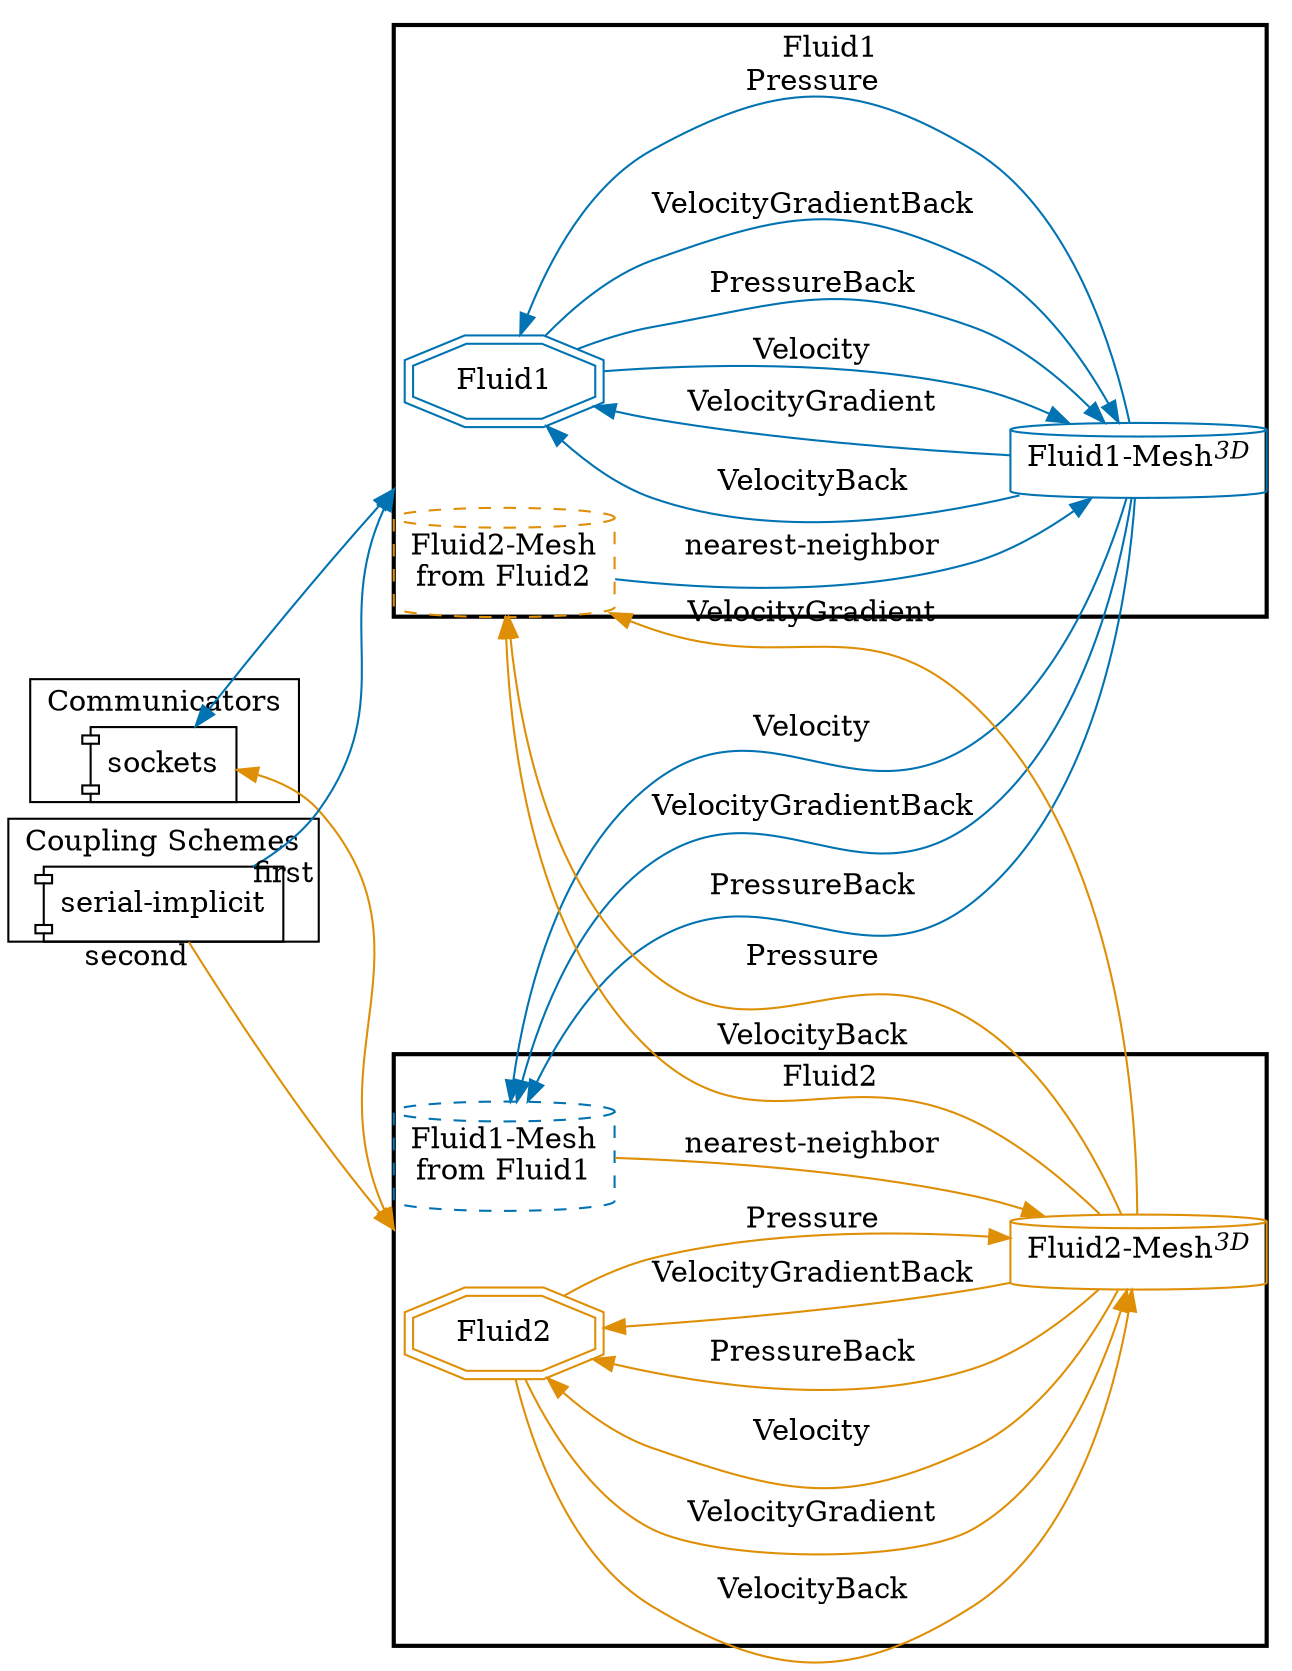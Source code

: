 digraph G {
compound=True;
layout=dot;
margin=0;
overlap=scale;
rankdir=LR;
splines=true;
subgraph cluster_m2n {
label="Communicators";
"m2n-Fluid1-Fluid2" [label="sockets", shape=component];
}

subgraph cluster_cpl {
label="Coupling Schemes";
"cpl-Fluid1-Fluid2" [label="serial-implicit", shape=component];
}

subgraph cluster_Fluid1 {
label="Fluid1";
style=bold;
"Fluid1" [color="#0173B2", shape=doubleoctagon];
"Fluid1-Fluid1-Mesh" [color="#0173B2", label=<Fluid1-Mesh<SUP><I>3D</I></SUP>>, shape=cylinder];
"Fluid1-Fluid2-Mesh" [color="#DE8F05", label="Fluid2-Mesh
from Fluid2", shape=cylinder, style=dashed];
"Fluid1-Fluid1-Mesh" -> "Fluid1"  [color="#0173B2", label="Pressure", tooltip=scalar];
"Fluid1-Fluid1-Mesh" -> "Fluid1"  [color="#0173B2", label="VelocityBack", tooltip=vector];
"Fluid1-Fluid1-Mesh" -> "Fluid1"  [color="#0173B2", label="VelocityGradient", tooltip=vector];
"Fluid1" -> "Fluid1-Fluid1-Mesh"  [color="#0173B2", label="Velocity", tooltip=vector];
"Fluid1" -> "Fluid1-Fluid1-Mesh"  [color="#0173B2", label="PressureBack", tooltip=scalar];
"Fluid1" -> "Fluid1-Fluid1-Mesh"  [color="#0173B2", label="VelocityGradientBack", tooltip=vector];
"Fluid1-Fluid2-Mesh" -> "Fluid1-Fluid1-Mesh"  [color="#0173B2", label="nearest-neighbor"];
}

subgraph cluster_Fluid2 {
label="Fluid2";
style=bold;
"Fluid2" [color="#DE8F05", shape=doubleoctagon];
"Fluid2-Fluid2-Mesh" [color="#DE8F05", label=<Fluid2-Mesh<SUP><I>3D</I></SUP>>, shape=cylinder];
"Fluid2-Fluid1-Mesh" [color="#0173B2", label="Fluid1-Mesh
from Fluid1", shape=cylinder, style=dashed];
"Fluid2-Fluid2-Mesh" -> "Fluid2"  [color="#DE8F05", label="Velocity", tooltip=vector];
"Fluid2-Fluid2-Mesh" -> "Fluid2"  [color="#DE8F05", label="PressureBack", tooltip=scalar];
"Fluid2-Fluid2-Mesh" -> "Fluid2"  [color="#DE8F05", label="VelocityGradientBack", tooltip=vector];
"Fluid2" -> "Fluid2-Fluid2-Mesh"  [color="#DE8F05", label="Pressure", tooltip=scalar];
"Fluid2" -> "Fluid2-Fluid2-Mesh"  [color="#DE8F05", label="VelocityBack", tooltip=vector];
"Fluid2" -> "Fluid2-Fluid2-Mesh"  [color="#DE8F05", label="VelocityGradient", tooltip=vector];
"Fluid2-Fluid1-Mesh" -> "Fluid2-Fluid2-Mesh"  [color="#DE8F05", label="nearest-neighbor"];
}

"m2n-Fluid1-Fluid2" -> "Fluid1"  [color="#0173B2", dir=both, lhead=cluster_Fluid1];
"m2n-Fluid1-Fluid2" -> "Fluid2"  [color="#DE8F05", dir=both, lhead=cluster_Fluid2];
"cpl-Fluid1-Fluid2" -> "Fluid1"  [color="#0173B2", lhead=cluster_Fluid1, taillabel="first"];
"cpl-Fluid1-Fluid2" -> "Fluid2"  [color="#DE8F05", lhead=cluster_Fluid2, taillabel="second"];
"Fluid1-Fluid1-Mesh" -> "Fluid2-Fluid1-Mesh"  [color="#0173B2", label="Velocity", style="", tooltip=vector];
"Fluid2-Fluid2-Mesh" -> "Fluid1-Fluid2-Mesh"  [color="#DE8F05", label="VelocityBack", style="", tooltip=vector];
"Fluid2-Fluid2-Mesh" -> "Fluid1-Fluid2-Mesh"  [color="#DE8F05", label="VelocityGradient", style="", tooltip=vector];
"Fluid1-Fluid1-Mesh" -> "Fluid2-Fluid1-Mesh"  [color="#0173B2", label="VelocityGradientBack", style="", tooltip=vector];
"Fluid2-Fluid2-Mesh" -> "Fluid1-Fluid2-Mesh"  [color="#DE8F05", label="Pressure", style="", tooltip=scalar];
"Fluid1-Fluid1-Mesh" -> "Fluid2-Fluid1-Mesh"  [color="#0173B2", label="PressureBack", style="", tooltip=scalar];
}
